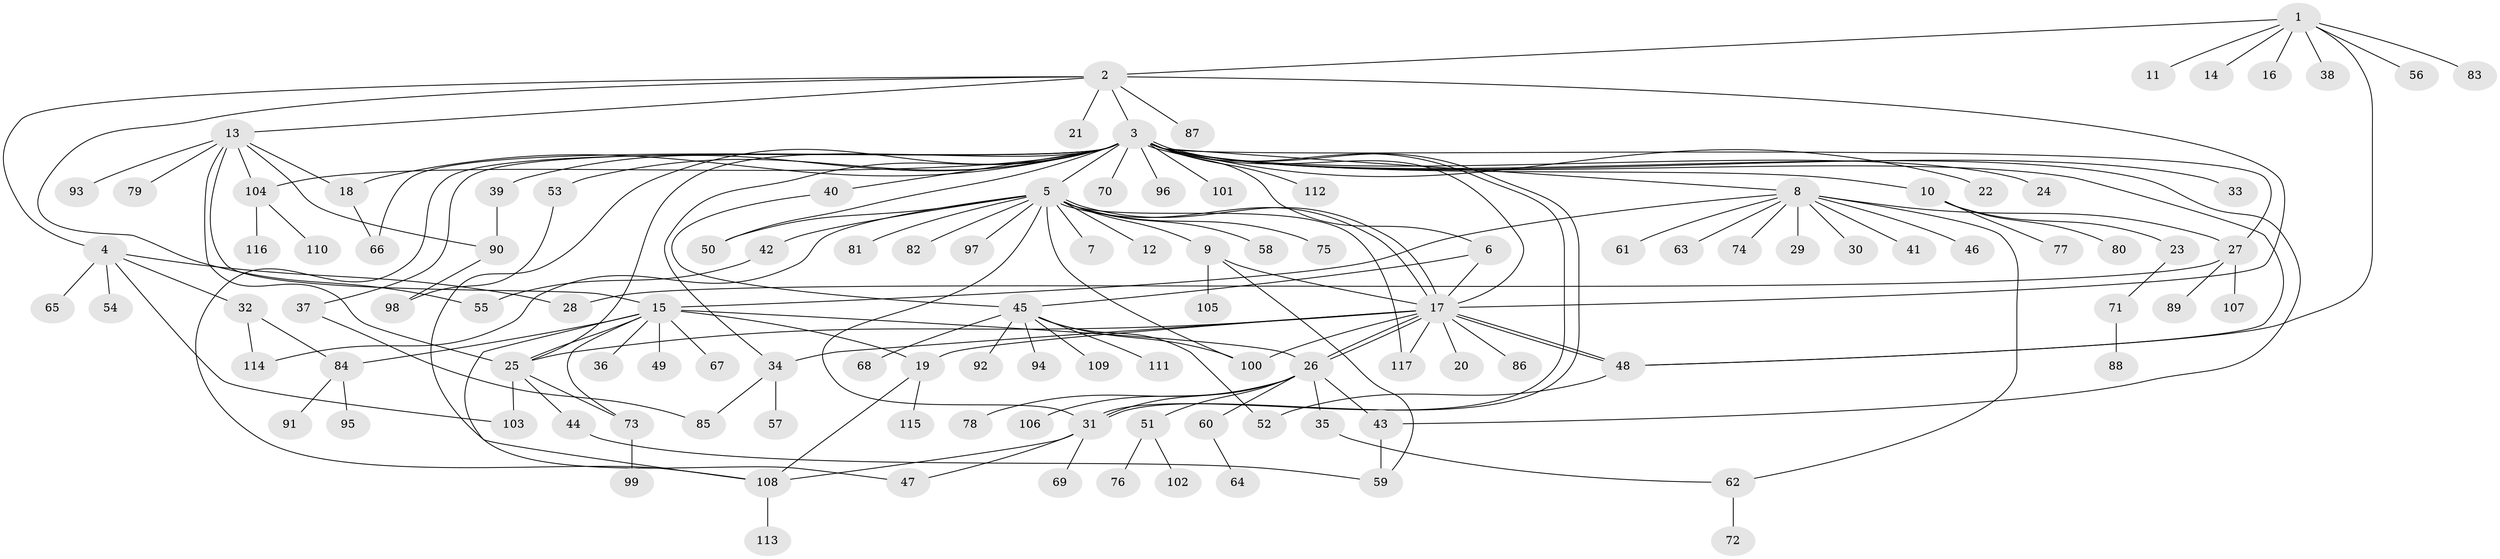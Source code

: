 // coarse degree distribution, {3: 0.12195121951219512, 26: 0.012195121951219513, 1: 0.5121951219512195, 7: 0.036585365853658534, 10: 0.012195121951219513, 2: 0.17073170731707318, 4: 0.024390243902439025, 9: 0.012195121951219513, 8: 0.024390243902439025, 5: 0.024390243902439025, 11: 0.012195121951219513, 6: 0.024390243902439025, 15: 0.012195121951219513}
// Generated by graph-tools (version 1.1) at 2025/36/03/04/25 23:36:43]
// undirected, 117 vertices, 162 edges
graph export_dot {
  node [color=gray90,style=filled];
  1;
  2;
  3;
  4;
  5;
  6;
  7;
  8;
  9;
  10;
  11;
  12;
  13;
  14;
  15;
  16;
  17;
  18;
  19;
  20;
  21;
  22;
  23;
  24;
  25;
  26;
  27;
  28;
  29;
  30;
  31;
  32;
  33;
  34;
  35;
  36;
  37;
  38;
  39;
  40;
  41;
  42;
  43;
  44;
  45;
  46;
  47;
  48;
  49;
  50;
  51;
  52;
  53;
  54;
  55;
  56;
  57;
  58;
  59;
  60;
  61;
  62;
  63;
  64;
  65;
  66;
  67;
  68;
  69;
  70;
  71;
  72;
  73;
  74;
  75;
  76;
  77;
  78;
  79;
  80;
  81;
  82;
  83;
  84;
  85;
  86;
  87;
  88;
  89;
  90;
  91;
  92;
  93;
  94;
  95;
  96;
  97;
  98;
  99;
  100;
  101;
  102;
  103;
  104;
  105;
  106;
  107;
  108;
  109;
  110;
  111;
  112;
  113;
  114;
  115;
  116;
  117;
  1 -- 2;
  1 -- 11;
  1 -- 14;
  1 -- 16;
  1 -- 38;
  1 -- 48;
  1 -- 56;
  1 -- 83;
  2 -- 3;
  2 -- 4;
  2 -- 13;
  2 -- 17;
  2 -- 21;
  2 -- 55;
  2 -- 87;
  3 -- 5;
  3 -- 6;
  3 -- 8;
  3 -- 10;
  3 -- 17;
  3 -- 18;
  3 -- 22;
  3 -- 24;
  3 -- 25;
  3 -- 27;
  3 -- 31;
  3 -- 31;
  3 -- 33;
  3 -- 34;
  3 -- 37;
  3 -- 39;
  3 -- 40;
  3 -- 43;
  3 -- 47;
  3 -- 48;
  3 -- 50;
  3 -- 53;
  3 -- 66;
  3 -- 70;
  3 -- 96;
  3 -- 101;
  3 -- 104;
  3 -- 108;
  3 -- 112;
  4 -- 28;
  4 -- 32;
  4 -- 54;
  4 -- 65;
  4 -- 103;
  5 -- 7;
  5 -- 9;
  5 -- 12;
  5 -- 17;
  5 -- 17;
  5 -- 31;
  5 -- 42;
  5 -- 50;
  5 -- 58;
  5 -- 75;
  5 -- 81;
  5 -- 82;
  5 -- 97;
  5 -- 100;
  5 -- 114;
  5 -- 117;
  6 -- 17;
  6 -- 45;
  8 -- 15;
  8 -- 27;
  8 -- 29;
  8 -- 30;
  8 -- 41;
  8 -- 46;
  8 -- 61;
  8 -- 62;
  8 -- 63;
  8 -- 74;
  9 -- 17;
  9 -- 59;
  9 -- 105;
  10 -- 23;
  10 -- 77;
  10 -- 80;
  13 -- 15;
  13 -- 18;
  13 -- 25;
  13 -- 79;
  13 -- 90;
  13 -- 93;
  13 -- 104;
  15 -- 19;
  15 -- 25;
  15 -- 26;
  15 -- 36;
  15 -- 49;
  15 -- 67;
  15 -- 73;
  15 -- 84;
  15 -- 108;
  17 -- 19;
  17 -- 20;
  17 -- 25;
  17 -- 26;
  17 -- 26;
  17 -- 34;
  17 -- 48;
  17 -- 48;
  17 -- 86;
  17 -- 100;
  17 -- 117;
  18 -- 66;
  19 -- 108;
  19 -- 115;
  23 -- 71;
  25 -- 44;
  25 -- 73;
  25 -- 103;
  26 -- 31;
  26 -- 35;
  26 -- 43;
  26 -- 51;
  26 -- 60;
  26 -- 78;
  26 -- 106;
  27 -- 28;
  27 -- 89;
  27 -- 107;
  31 -- 47;
  31 -- 69;
  31 -- 108;
  32 -- 84;
  32 -- 114;
  34 -- 57;
  34 -- 85;
  35 -- 62;
  37 -- 85;
  39 -- 90;
  40 -- 45;
  42 -- 55;
  43 -- 59;
  44 -- 59;
  45 -- 52;
  45 -- 68;
  45 -- 92;
  45 -- 94;
  45 -- 100;
  45 -- 109;
  45 -- 111;
  48 -- 52;
  51 -- 76;
  51 -- 102;
  53 -- 98;
  60 -- 64;
  62 -- 72;
  71 -- 88;
  73 -- 99;
  84 -- 91;
  84 -- 95;
  90 -- 98;
  104 -- 110;
  104 -- 116;
  108 -- 113;
}
